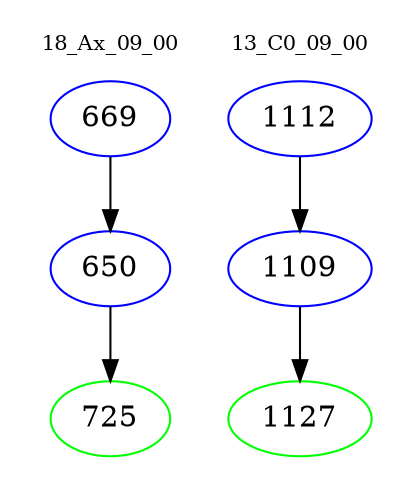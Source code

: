 digraph{
subgraph cluster_0 {
color = white
label = "18_Ax_09_00";
fontsize=10;
T0_669 [label="669", color="blue"]
T0_669 -> T0_650 [color="black"]
T0_650 [label="650", color="blue"]
T0_650 -> T0_725 [color="black"]
T0_725 [label="725", color="green"]
}
subgraph cluster_1 {
color = white
label = "13_C0_09_00";
fontsize=10;
T1_1112 [label="1112", color="blue"]
T1_1112 -> T1_1109 [color="black"]
T1_1109 [label="1109", color="blue"]
T1_1109 -> T1_1127 [color="black"]
T1_1127 [label="1127", color="green"]
}
}
